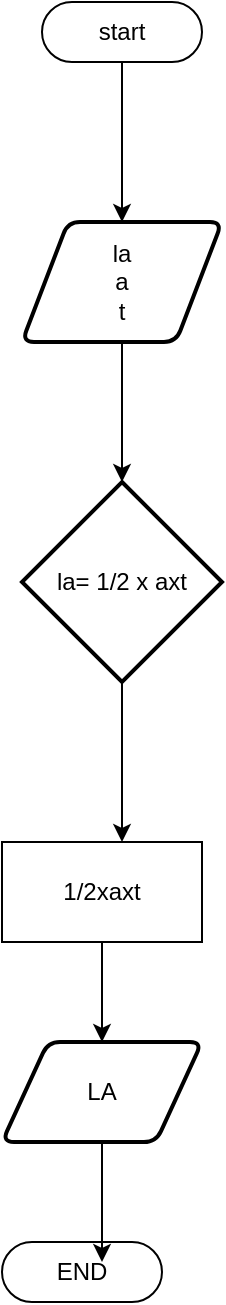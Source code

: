 <mxfile version="22.0.4" type="github">
  <diagram name="Page-1" id="9P9GmFMdHBULWMPhgOur">
    <mxGraphModel dx="880" dy="470" grid="1" gridSize="10" guides="1" tooltips="1" connect="1" arrows="1" fold="1" page="1" pageScale="1" pageWidth="850" pageHeight="1100" math="0" shadow="0">
      <root>
        <mxCell id="0" />
        <mxCell id="1" parent="0" />
        <mxCell id="YGFLc6ffwHA_Uo4UD_De-7" style="edgeStyle=orthogonalEdgeStyle;rounded=0;orthogonalLoop=1;jettySize=auto;html=1;entryX=0.5;entryY=0;entryDx=0;entryDy=0;" edge="1" parent="1" source="YGFLc6ffwHA_Uo4UD_De-1" target="YGFLc6ffwHA_Uo4UD_De-2">
          <mxGeometry relative="1" as="geometry" />
        </mxCell>
        <mxCell id="YGFLc6ffwHA_Uo4UD_De-1" value="start" style="html=1;dashed=0;whiteSpace=wrap;shape=mxgraph.dfd.start" vertex="1" parent="1">
          <mxGeometry x="320" y="50" width="80" height="30" as="geometry" />
        </mxCell>
        <mxCell id="YGFLc6ffwHA_Uo4UD_De-8" style="edgeStyle=orthogonalEdgeStyle;rounded=0;orthogonalLoop=1;jettySize=auto;html=1;" edge="1" parent="1" source="YGFLc6ffwHA_Uo4UD_De-2" target="YGFLc6ffwHA_Uo4UD_De-3">
          <mxGeometry relative="1" as="geometry" />
        </mxCell>
        <mxCell id="YGFLc6ffwHA_Uo4UD_De-2" value="&lt;div&gt;la&lt;/div&gt;&lt;div&gt;a &lt;br&gt;&lt;/div&gt;&lt;div&gt;t&lt;br&gt;&lt;/div&gt;" style="shape=parallelogram;html=1;strokeWidth=2;perimeter=parallelogramPerimeter;whiteSpace=wrap;rounded=1;arcSize=12;size=0.23;" vertex="1" parent="1">
          <mxGeometry x="310" y="160" width="100" height="60" as="geometry" />
        </mxCell>
        <mxCell id="YGFLc6ffwHA_Uo4UD_De-3" value="la= 1/2 x axt" style="strokeWidth=2;html=1;shape=mxgraph.flowchart.decision;whiteSpace=wrap;" vertex="1" parent="1">
          <mxGeometry x="310" y="290" width="100" height="100" as="geometry" />
        </mxCell>
        <mxCell id="YGFLc6ffwHA_Uo4UD_De-10" style="edgeStyle=orthogonalEdgeStyle;rounded=0;orthogonalLoop=1;jettySize=auto;html=1;" edge="1" parent="1" source="YGFLc6ffwHA_Uo4UD_De-4" target="YGFLc6ffwHA_Uo4UD_De-5">
          <mxGeometry relative="1" as="geometry" />
        </mxCell>
        <mxCell id="YGFLc6ffwHA_Uo4UD_De-4" value="1/2xaxt" style="html=1;dashed=0;whiteSpace=wrap;" vertex="1" parent="1">
          <mxGeometry x="300" y="470" width="100" height="50" as="geometry" />
        </mxCell>
        <mxCell id="YGFLc6ffwHA_Uo4UD_De-5" value="LA" style="shape=parallelogram;html=1;strokeWidth=2;perimeter=parallelogramPerimeter;whiteSpace=wrap;rounded=1;arcSize=12;size=0.23;" vertex="1" parent="1">
          <mxGeometry x="300" y="570" width="100" height="50" as="geometry" />
        </mxCell>
        <mxCell id="YGFLc6ffwHA_Uo4UD_De-6" value="END" style="html=1;dashed=0;whiteSpace=wrap;shape=mxgraph.dfd.start" vertex="1" parent="1">
          <mxGeometry x="300" y="670" width="80" height="30" as="geometry" />
        </mxCell>
        <mxCell id="YGFLc6ffwHA_Uo4UD_De-9" style="edgeStyle=orthogonalEdgeStyle;rounded=0;orthogonalLoop=1;jettySize=auto;html=1;entryX=0.6;entryY=0;entryDx=0;entryDy=0;entryPerimeter=0;" edge="1" parent="1" source="YGFLc6ffwHA_Uo4UD_De-3" target="YGFLc6ffwHA_Uo4UD_De-4">
          <mxGeometry relative="1" as="geometry" />
        </mxCell>
        <mxCell id="YGFLc6ffwHA_Uo4UD_De-11" style="edgeStyle=orthogonalEdgeStyle;rounded=0;orthogonalLoop=1;jettySize=auto;html=1;entryX=0.625;entryY=0.333;entryDx=0;entryDy=0;entryPerimeter=0;" edge="1" parent="1" source="YGFLc6ffwHA_Uo4UD_De-5" target="YGFLc6ffwHA_Uo4UD_De-6">
          <mxGeometry relative="1" as="geometry" />
        </mxCell>
      </root>
    </mxGraphModel>
  </diagram>
</mxfile>
